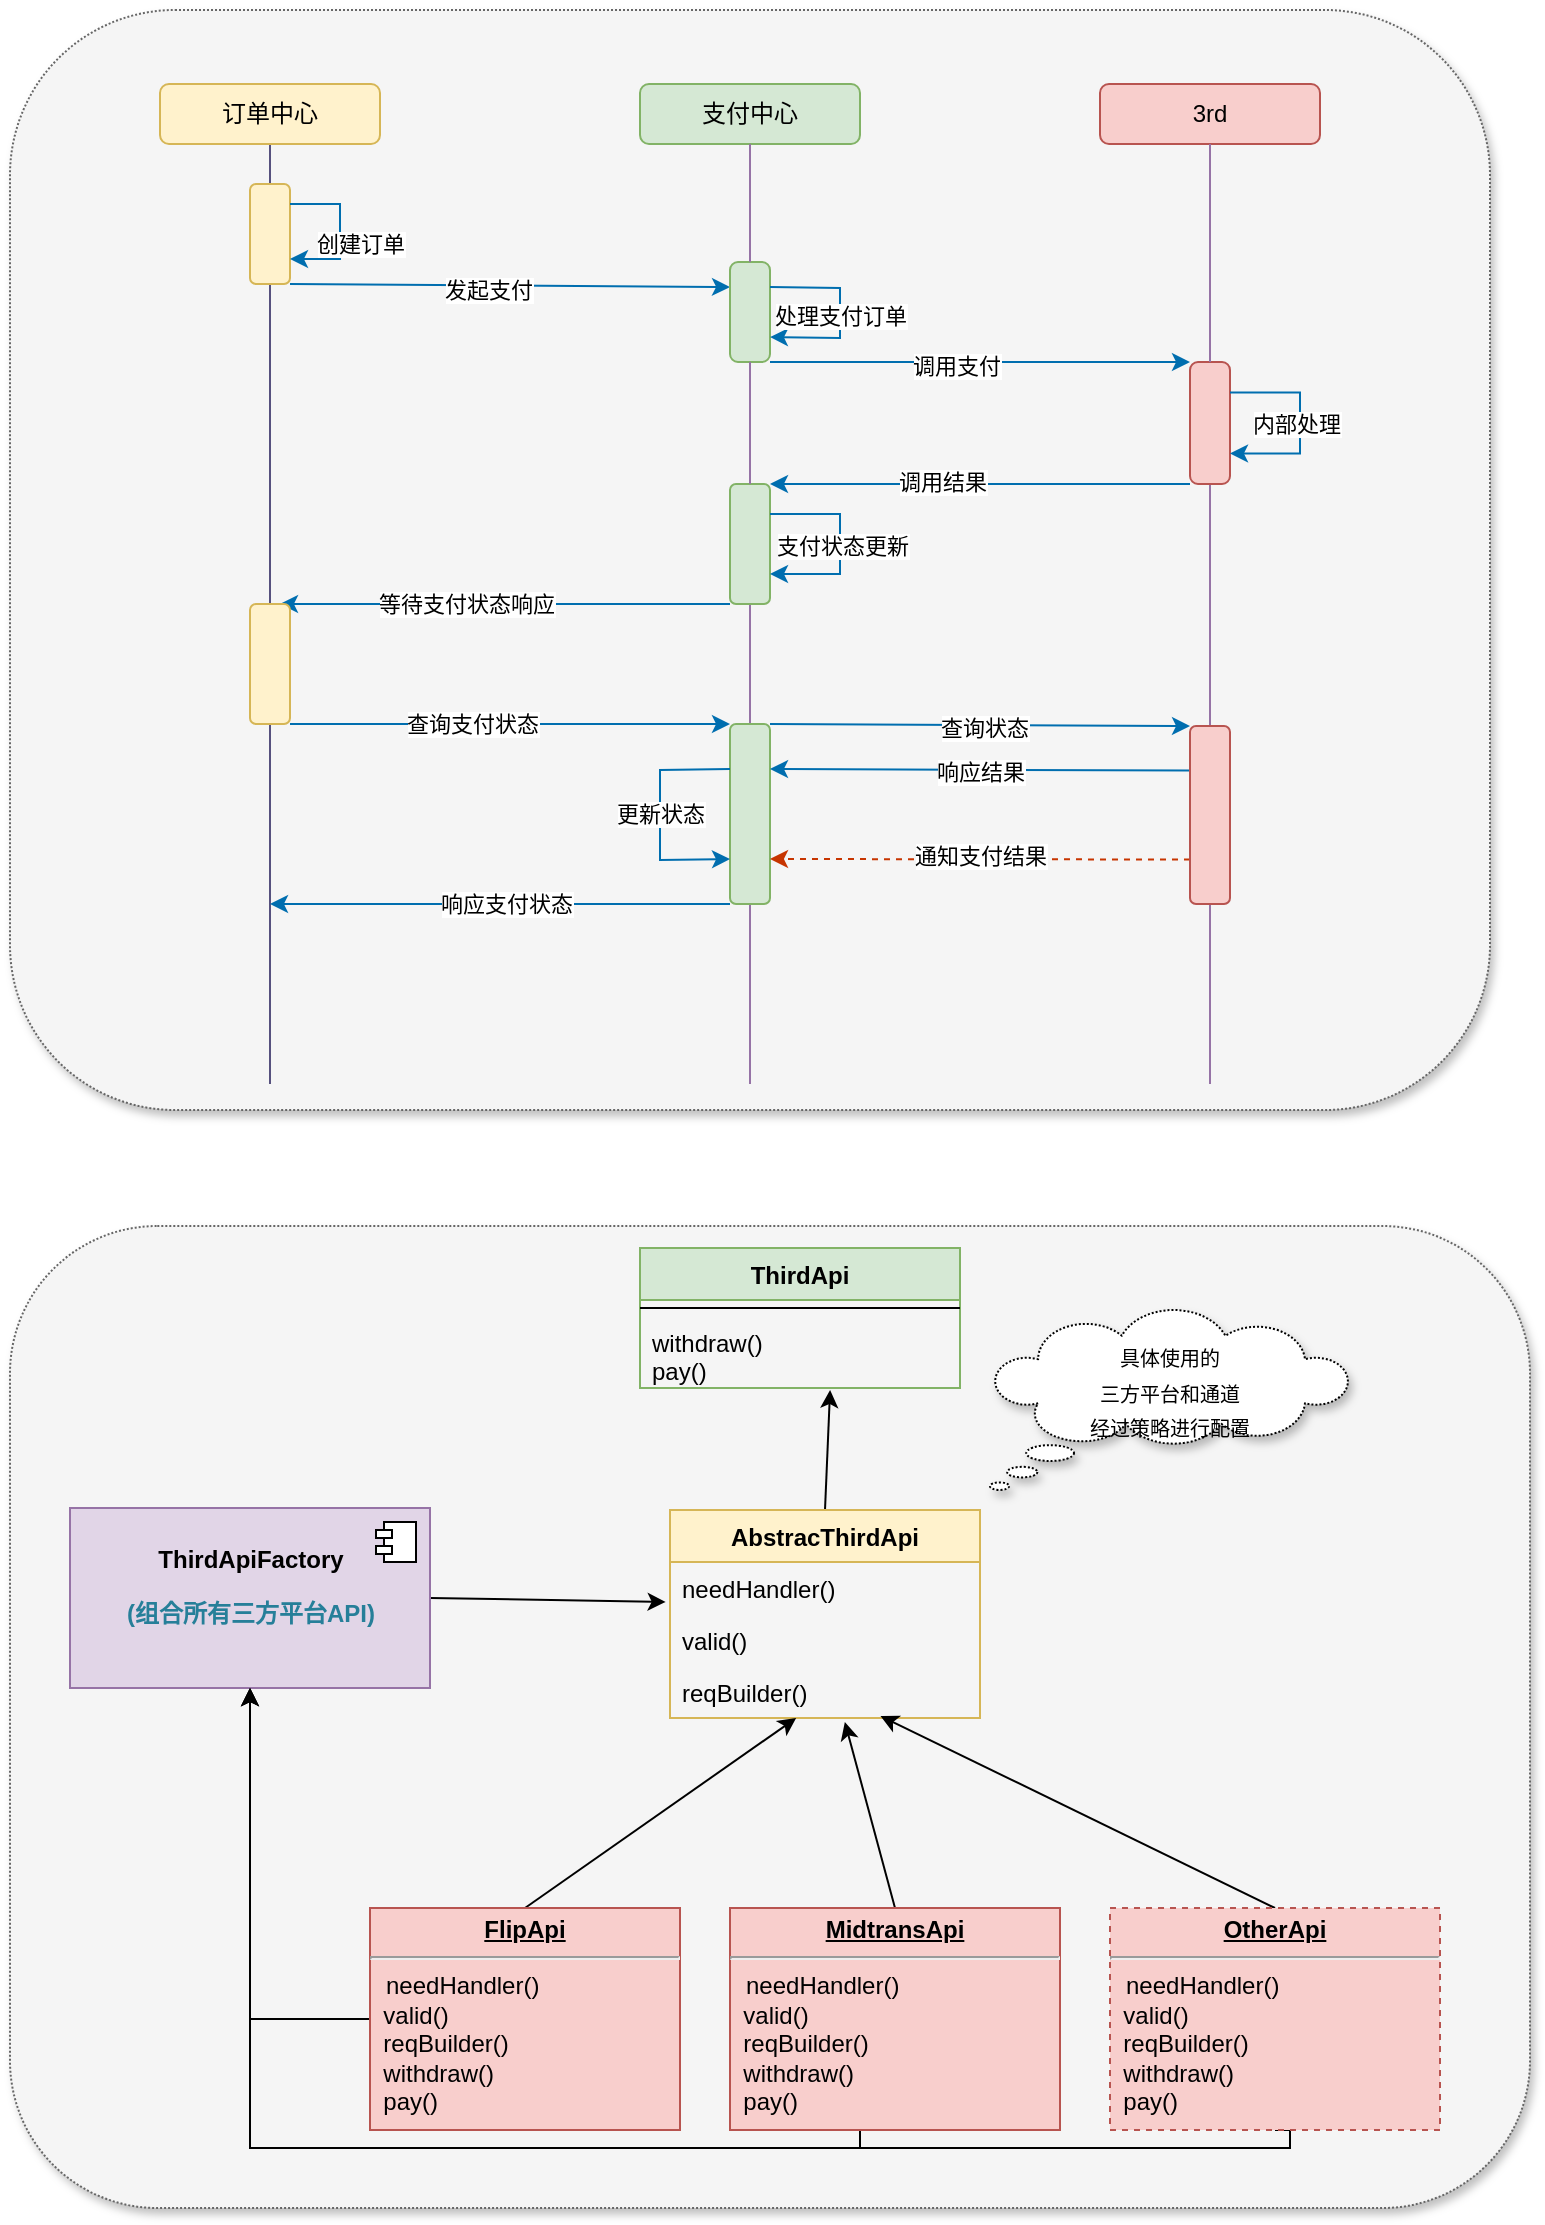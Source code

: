 <mxfile version="16.4.2" type="github">
  <diagram id="hDgSXtl1pIS-HQbCwnqq" name="Page-1">
    <mxGraphModel dx="946" dy="604" grid="1" gridSize="10" guides="1" tooltips="1" connect="1" arrows="1" fold="1" page="1" pageScale="1" pageWidth="1200" pageHeight="1600" background="#ffffff" math="0" shadow="0">
      <root>
        <mxCell id="0" />
        <mxCell id="1" parent="0" />
        <mxCell id="86GMISHKl90TJAuDP3zU-80" value="" style="rounded=1;whiteSpace=wrap;html=1;shadow=1;dashed=1;dashPattern=1 1;fillColor=#f5f5f5;strokeColor=#666666;fontColor=#333333;" vertex="1" parent="1">
          <mxGeometry x="230" y="70" width="740" height="550" as="geometry" />
        </mxCell>
        <mxCell id="86GMISHKl90TJAuDP3zU-79" value="" style="rounded=1;whiteSpace=wrap;html=1;shadow=1;fillColor=#f5f5f5;strokeColor=#666666;fontColor=#333333;dashed=1;dashPattern=1 1;" vertex="1" parent="1">
          <mxGeometry x="230" y="678" width="760" height="491" as="geometry" />
        </mxCell>
        <mxCell id="KyNgDCiQDorarltKWVj6-1" value="" style="edgeStyle=orthogonalEdgeStyle;rounded=0;orthogonalLoop=1;jettySize=auto;html=1;exitX=0.5;exitY=1;exitDx=0;exitDy=0;endArrow=none;shadow=0;strokeColor=#56517e;fillColor=#d0cee2;" parent="1" source="KyNgDCiQDorarltKWVj6-3" target="KyNgDCiQDorarltKWVj6-31" edge="1">
          <mxGeometry relative="1" as="geometry">
            <mxPoint x="360" y="607" as="targetPoint" />
            <mxPoint x="360" y="137" as="sourcePoint" />
          </mxGeometry>
        </mxCell>
        <mxCell id="KyNgDCiQDorarltKWVj6-2" style="edgeStyle=orthogonalEdgeStyle;rounded=0;orthogonalLoop=1;jettySize=auto;html=1;exitX=0.5;exitY=1;exitDx=0;exitDy=0;startArrow=none;fillColor=#d0cee2;strokeColor=#56517e;endArrow=none;endFill=0;" parent="1" source="KyNgDCiQDorarltKWVj6-31" edge="1">
          <mxGeometry relative="1" as="geometry">
            <mxPoint x="360" y="607" as="targetPoint" />
          </mxGeometry>
        </mxCell>
        <mxCell id="KyNgDCiQDorarltKWVj6-3" value="订单中心" style="rounded=1;whiteSpace=wrap;html=1;fillColor=#fff2cc;strokeColor=#d6b656;" parent="1" vertex="1">
          <mxGeometry x="305" y="107" width="110" height="30" as="geometry" />
        </mxCell>
        <mxCell id="KyNgDCiQDorarltKWVj6-4" style="edgeStyle=orthogonalEdgeStyle;rounded=0;orthogonalLoop=1;jettySize=auto;html=1;exitX=0.5;exitY=1;exitDx=0;exitDy=0;startArrow=none;fillColor=#e1d5e7;strokeColor=#9673a6;startFill=0;endArrow=none;endFill=0;" parent="1" source="KyNgDCiQDorarltKWVj6-23" edge="1">
          <mxGeometry relative="1" as="geometry">
            <mxPoint x="600" y="607" as="targetPoint" />
          </mxGeometry>
        </mxCell>
        <mxCell id="KyNgDCiQDorarltKWVj6-5" value="支付中心" style="rounded=1;whiteSpace=wrap;html=1;fillColor=#d5e8d4;strokeColor=#82b366;" parent="1" vertex="1">
          <mxGeometry x="545" y="107" width="110" height="30" as="geometry" />
        </mxCell>
        <mxCell id="KyNgDCiQDorarltKWVj6-6" style="edgeStyle=orthogonalEdgeStyle;rounded=0;orthogonalLoop=1;jettySize=auto;html=1;exitX=0.5;exitY=1;exitDx=0;exitDy=0;startArrow=none;fillColor=#e1d5e7;strokeColor=#9673a6;startFill=0;endArrow=none;endFill=0;" parent="1" source="KyNgDCiQDorarltKWVj6-19" edge="1">
          <mxGeometry relative="1" as="geometry">
            <mxPoint x="830" y="607" as="targetPoint" />
            <Array as="points">
              <mxPoint x="830" y="607" />
            </Array>
          </mxGeometry>
        </mxCell>
        <mxCell id="KyNgDCiQDorarltKWVj6-7" value="3rd" style="rounded=1;whiteSpace=wrap;html=1;glass=0;fillColor=#f8cecc;strokeColor=#b85450;" parent="1" vertex="1">
          <mxGeometry x="775" y="107" width="110" height="30" as="geometry" />
        </mxCell>
        <mxCell id="KyNgDCiQDorarltKWVj6-8" value="" style="rounded=1;whiteSpace=wrap;html=1;shadow=0;fillColor=#fff2cc;strokeColor=#d6b656;" parent="1" vertex="1">
          <mxGeometry x="350" y="157" width="20" height="50" as="geometry" />
        </mxCell>
        <mxCell id="KyNgDCiQDorarltKWVj6-9" value="" style="endArrow=classic;html=1;rounded=0;exitX=1;exitY=1;exitDx=0;exitDy=0;entryX=0;entryY=0.25;entryDx=0;entryDy=0;fillColor=#1ba1e2;strokeColor=#006EAF;" parent="1" source="KyNgDCiQDorarltKWVj6-8" target="KyNgDCiQDorarltKWVj6-11" edge="1">
          <mxGeometry width="50" height="50" relative="1" as="geometry">
            <mxPoint x="615" y="357" as="sourcePoint" />
            <mxPoint x="585" y="207" as="targetPoint" />
          </mxGeometry>
        </mxCell>
        <mxCell id="KyNgDCiQDorarltKWVj6-10" value="发起支付" style="edgeLabel;html=1;align=center;verticalAlign=middle;resizable=0;points=[];" parent="KyNgDCiQDorarltKWVj6-9" vertex="1" connectable="0">
          <mxGeometry x="-0.1" y="-2" relative="1" as="geometry">
            <mxPoint as="offset" />
          </mxGeometry>
        </mxCell>
        <mxCell id="KyNgDCiQDorarltKWVj6-11" value="" style="rounded=1;whiteSpace=wrap;html=1;arcSize=20;fillColor=#d5e8d4;strokeColor=#82b366;" parent="1" vertex="1">
          <mxGeometry x="590" y="196" width="20" height="50" as="geometry" />
        </mxCell>
        <mxCell id="KyNgDCiQDorarltKWVj6-12" value="" style="edgeStyle=orthogonalEdgeStyle;rounded=0;orthogonalLoop=1;jettySize=auto;html=1;exitX=0.5;exitY=1;exitDx=0;exitDy=0;endArrow=none;fillColor=#e1d5e7;strokeColor=#9673a6;" parent="1" source="KyNgDCiQDorarltKWVj6-5" target="KyNgDCiQDorarltKWVj6-11" edge="1">
          <mxGeometry relative="1" as="geometry">
            <mxPoint x="600" y="607" as="targetPoint" />
            <mxPoint x="600" y="137" as="sourcePoint" />
          </mxGeometry>
        </mxCell>
        <mxCell id="KyNgDCiQDorarltKWVj6-13" value="" style="endArrow=classic;html=1;rounded=0;exitX=1;exitY=0.25;exitDx=0;exitDy=0;entryX=1;entryY=0.75;entryDx=0;entryDy=0;fillColor=#1ba1e2;strokeColor=#006EAF;" parent="1" source="KyNgDCiQDorarltKWVj6-11" target="KyNgDCiQDorarltKWVj6-11" edge="1">
          <mxGeometry width="50" height="50" relative="1" as="geometry">
            <mxPoint x="605" y="377" as="sourcePoint" />
            <mxPoint x="645" y="237" as="targetPoint" />
            <Array as="points">
              <mxPoint x="645" y="209" />
              <mxPoint x="645" y="234" />
            </Array>
          </mxGeometry>
        </mxCell>
        <mxCell id="KyNgDCiQDorarltKWVj6-14" value="处理支付订单" style="edgeLabel;html=1;align=center;verticalAlign=middle;resizable=0;points=[];" parent="KyNgDCiQDorarltKWVj6-13" vertex="1" connectable="0">
          <mxGeometry x="0.032" relative="1" as="geometry">
            <mxPoint as="offset" />
          </mxGeometry>
        </mxCell>
        <mxCell id="KyNgDCiQDorarltKWVj6-15" value="" style="endArrow=classic;html=1;rounded=0;exitX=1;exitY=1;exitDx=0;exitDy=0;entryX=0;entryY=0;entryDx=0;entryDy=0;fillColor=#1ba1e2;strokeColor=#006EAF;" parent="1" source="KyNgDCiQDorarltKWVj6-11" target="KyNgDCiQDorarltKWVj6-19" edge="1">
          <mxGeometry width="50" height="50" relative="1" as="geometry">
            <mxPoint x="605" y="347" as="sourcePoint" />
            <mxPoint x="655" y="297" as="targetPoint" />
          </mxGeometry>
        </mxCell>
        <mxCell id="KyNgDCiQDorarltKWVj6-16" value="调用支付" style="edgeLabel;html=1;align=center;verticalAlign=middle;resizable=0;points=[];" parent="KyNgDCiQDorarltKWVj6-15" vertex="1" connectable="0">
          <mxGeometry x="-0.114" y="-2" relative="1" as="geometry">
            <mxPoint as="offset" />
          </mxGeometry>
        </mxCell>
        <mxCell id="KyNgDCiQDorarltKWVj6-17" style="rounded=0;orthogonalLoop=1;jettySize=auto;html=1;exitX=0;exitY=1;exitDx=0;exitDy=0;entryX=1;entryY=0;entryDx=0;entryDy=0;fillColor=#1ba1e2;strokeColor=#006EAF;" parent="1" source="KyNgDCiQDorarltKWVj6-19" target="KyNgDCiQDorarltKWVj6-23" edge="1">
          <mxGeometry relative="1" as="geometry" />
        </mxCell>
        <mxCell id="KyNgDCiQDorarltKWVj6-18" value="调用结果" style="edgeLabel;html=1;align=center;verticalAlign=middle;resizable=0;points=[];" parent="KyNgDCiQDorarltKWVj6-17" vertex="1" connectable="0">
          <mxGeometry x="0.181" y="-1" relative="1" as="geometry">
            <mxPoint as="offset" />
          </mxGeometry>
        </mxCell>
        <mxCell id="KyNgDCiQDorarltKWVj6-19" value="" style="rounded=1;whiteSpace=wrap;html=1;arcSize=20;fillColor=#f8cecc;strokeColor=#b85450;" parent="1" vertex="1">
          <mxGeometry x="820" y="246" width="20" height="61" as="geometry" />
        </mxCell>
        <mxCell id="KyNgDCiQDorarltKWVj6-20" value="" style="edgeStyle=orthogonalEdgeStyle;rounded=0;orthogonalLoop=1;jettySize=auto;html=1;exitX=0.5;exitY=1;exitDx=0;exitDy=0;endArrow=none;fillColor=#e1d5e7;strokeColor=#9673a6;" parent="1" source="KyNgDCiQDorarltKWVj6-7" target="KyNgDCiQDorarltKWVj6-19" edge="1">
          <mxGeometry relative="1" as="geometry">
            <mxPoint x="830" y="607" as="targetPoint" />
            <mxPoint x="830" y="137" as="sourcePoint" />
          </mxGeometry>
        </mxCell>
        <mxCell id="KyNgDCiQDorarltKWVj6-21" style="edgeStyle=elbowEdgeStyle;rounded=0;orthogonalLoop=1;jettySize=auto;html=1;exitX=0;exitY=1;exitDx=0;exitDy=0;entryX=0.75;entryY=0;entryDx=0;entryDy=0;fillColor=#1ba1e2;strokeColor=#006EAF;" parent="1" source="KyNgDCiQDorarltKWVj6-23" target="KyNgDCiQDorarltKWVj6-31" edge="1">
          <mxGeometry relative="1" as="geometry">
            <mxPoint x="375" y="367" as="targetPoint" />
            <Array as="points">
              <mxPoint x="505" y="367" />
            </Array>
          </mxGeometry>
        </mxCell>
        <mxCell id="KyNgDCiQDorarltKWVj6-22" value="等待支付状态响应" style="edgeLabel;html=1;align=center;verticalAlign=middle;resizable=0;points=[];" parent="KyNgDCiQDorarltKWVj6-21" vertex="1" connectable="0">
          <mxGeometry x="0.173" relative="1" as="geometry">
            <mxPoint as="offset" />
          </mxGeometry>
        </mxCell>
        <mxCell id="KyNgDCiQDorarltKWVj6-23" value="" style="rounded=1;whiteSpace=wrap;html=1;fillColor=#d5e8d4;strokeColor=#82b366;" parent="1" vertex="1">
          <mxGeometry x="590" y="307" width="20" height="60" as="geometry" />
        </mxCell>
        <mxCell id="KyNgDCiQDorarltKWVj6-24" value="" style="edgeStyle=orthogonalEdgeStyle;rounded=0;orthogonalLoop=1;jettySize=auto;html=1;exitX=0.5;exitY=1;exitDx=0;exitDy=0;startArrow=none;endArrow=none;fillColor=#e1d5e7;strokeColor=#9673a6;" parent="1" source="KyNgDCiQDorarltKWVj6-11" target="KyNgDCiQDorarltKWVj6-23" edge="1">
          <mxGeometry relative="1" as="geometry">
            <mxPoint x="600" y="607" as="targetPoint" />
            <mxPoint x="600" y="246" as="sourcePoint" />
          </mxGeometry>
        </mxCell>
        <mxCell id="KyNgDCiQDorarltKWVj6-25" style="edgeStyle=orthogonalEdgeStyle;rounded=0;orthogonalLoop=1;jettySize=auto;html=1;exitX=1;exitY=0.25;exitDx=0;exitDy=0;entryX=1;entryY=0.75;entryDx=0;entryDy=0;fillColor=#1ba1e2;strokeColor=#006EAF;" parent="1" source="KyNgDCiQDorarltKWVj6-23" target="KyNgDCiQDorarltKWVj6-23" edge="1">
          <mxGeometry relative="1" as="geometry">
            <Array as="points">
              <mxPoint x="645" y="322" />
              <mxPoint x="645" y="352" />
            </Array>
          </mxGeometry>
        </mxCell>
        <mxCell id="KyNgDCiQDorarltKWVj6-26" value="支付状态更新" style="edgeLabel;html=1;align=center;verticalAlign=middle;resizable=0;points=[];" parent="KyNgDCiQDorarltKWVj6-25" vertex="1" connectable="0">
          <mxGeometry x="0.025" y="1" relative="1" as="geometry">
            <mxPoint as="offset" />
          </mxGeometry>
        </mxCell>
        <mxCell id="KyNgDCiQDorarltKWVj6-27" style="edgeStyle=elbowEdgeStyle;rounded=0;orthogonalLoop=1;jettySize=auto;html=1;exitX=1;exitY=0.25;exitDx=0;exitDy=0;entryX=1;entryY=0.75;entryDx=0;entryDy=0;elbow=vertical;fillColor=#1ba1e2;strokeColor=#006EAF;" parent="1" source="KyNgDCiQDorarltKWVj6-19" target="KyNgDCiQDorarltKWVj6-19" edge="1">
          <mxGeometry relative="1" as="geometry">
            <Array as="points">
              <mxPoint x="875" y="277" />
            </Array>
          </mxGeometry>
        </mxCell>
        <mxCell id="KyNgDCiQDorarltKWVj6-28" value="内部处理" style="edgeLabel;html=1;align=center;verticalAlign=middle;resizable=0;points=[];" parent="KyNgDCiQDorarltKWVj6-27" vertex="1" connectable="0">
          <mxGeometry x="0.363" y="-3" relative="1" as="geometry">
            <mxPoint x="1" y="-12" as="offset" />
          </mxGeometry>
        </mxCell>
        <mxCell id="KyNgDCiQDorarltKWVj6-29" style="rounded=0;orthogonalLoop=1;jettySize=auto;html=1;exitX=1;exitY=1;exitDx=0;exitDy=0;entryX=0;entryY=0;entryDx=0;entryDy=0;fillColor=#1ba1e2;strokeColor=#006EAF;" parent="1" source="KyNgDCiQDorarltKWVj6-31" target="KyNgDCiQDorarltKWVj6-37" edge="1">
          <mxGeometry relative="1" as="geometry" />
        </mxCell>
        <mxCell id="KyNgDCiQDorarltKWVj6-30" value="查询支付状态" style="edgeLabel;html=1;align=center;verticalAlign=middle;resizable=0;points=[];" parent="KyNgDCiQDorarltKWVj6-29" vertex="1" connectable="0">
          <mxGeometry x="-0.173" relative="1" as="geometry">
            <mxPoint as="offset" />
          </mxGeometry>
        </mxCell>
        <mxCell id="KyNgDCiQDorarltKWVj6-31" value="" style="rounded=1;whiteSpace=wrap;html=1;fillColor=#fff2cc;strokeColor=#d6b656;" parent="1" vertex="1">
          <mxGeometry x="350" y="367" width="20" height="60" as="geometry" />
        </mxCell>
        <mxCell id="KyNgDCiQDorarltKWVj6-32" value="创建订单" style="edgeStyle=orthogonalEdgeStyle;rounded=0;orthogonalLoop=1;jettySize=auto;html=1;entryX=1;entryY=0.75;entryDx=0;entryDy=0;fillColor=#1ba1e2;strokeColor=#006EAF;" parent="1" target="KyNgDCiQDorarltKWVj6-8" edge="1">
          <mxGeometry x="0.143" y="10" relative="1" as="geometry">
            <mxPoint x="370" y="167" as="sourcePoint" />
            <Array as="points">
              <mxPoint x="370" y="167" />
              <mxPoint x="395" y="167" />
              <mxPoint x="395" y="195" />
            </Array>
            <mxPoint as="offset" />
          </mxGeometry>
        </mxCell>
        <mxCell id="KyNgDCiQDorarltKWVj6-33" style="edgeStyle=none;rounded=0;orthogonalLoop=1;jettySize=auto;html=1;exitX=1;exitY=0;exitDx=0;exitDy=0;entryX=0;entryY=0;entryDx=0;entryDy=0;fillColor=#1ba1e2;strokeColor=#006EAF;" parent="1" source="KyNgDCiQDorarltKWVj6-37" target="KyNgDCiQDorarltKWVj6-42" edge="1">
          <mxGeometry relative="1" as="geometry" />
        </mxCell>
        <mxCell id="KyNgDCiQDorarltKWVj6-34" value="查询状态" style="edgeLabel;html=1;align=center;verticalAlign=middle;resizable=0;points=[];" parent="KyNgDCiQDorarltKWVj6-33" vertex="1" connectable="0">
          <mxGeometry x="0.019" y="-1" relative="1" as="geometry">
            <mxPoint as="offset" />
          </mxGeometry>
        </mxCell>
        <mxCell id="KyNgDCiQDorarltKWVj6-35" style="rounded=0;orthogonalLoop=1;jettySize=auto;html=1;exitX=0;exitY=1;exitDx=0;exitDy=0;fillColor=#1ba1e2;strokeColor=#006EAF;" parent="1" source="KyNgDCiQDorarltKWVj6-37" edge="1">
          <mxGeometry relative="1" as="geometry">
            <mxPoint x="360" y="517" as="targetPoint" />
            <mxPoint x="585" y="517" as="sourcePoint" />
          </mxGeometry>
        </mxCell>
        <mxCell id="KyNgDCiQDorarltKWVj6-36" value="响应支付状态" style="edgeLabel;html=1;align=center;verticalAlign=middle;resizable=0;points=[];" parent="KyNgDCiQDorarltKWVj6-35" vertex="1" connectable="0">
          <mxGeometry x="-0.021" y="-3" relative="1" as="geometry">
            <mxPoint y="3" as="offset" />
          </mxGeometry>
        </mxCell>
        <mxCell id="KyNgDCiQDorarltKWVj6-37" value="" style="rounded=1;whiteSpace=wrap;html=1;fillColor=#d5e8d4;strokeColor=#82b366;" parent="1" vertex="1">
          <mxGeometry x="590" y="427" width="20" height="90" as="geometry" />
        </mxCell>
        <mxCell id="KyNgDCiQDorarltKWVj6-38" style="rounded=0;orthogonalLoop=1;jettySize=auto;html=1;exitX=0;exitY=0.25;exitDx=0;exitDy=0;entryX=1;entryY=0.25;entryDx=0;entryDy=0;fillColor=#1ba1e2;strokeColor=#006EAF;" parent="1" source="KyNgDCiQDorarltKWVj6-42" target="KyNgDCiQDorarltKWVj6-37" edge="1">
          <mxGeometry relative="1" as="geometry">
            <mxPoint x="820" y="449" as="sourcePoint" />
            <mxPoint x="615" y="454" as="targetPoint" />
          </mxGeometry>
        </mxCell>
        <mxCell id="KyNgDCiQDorarltKWVj6-39" value="响应结果" style="edgeLabel;html=1;align=center;verticalAlign=middle;resizable=0;points=[];" parent="KyNgDCiQDorarltKWVj6-38" vertex="1" connectable="0">
          <mxGeometry x="-0.181" y="1" relative="1" as="geometry">
            <mxPoint x="-19" as="offset" />
          </mxGeometry>
        </mxCell>
        <mxCell id="KyNgDCiQDorarltKWVj6-40" style="edgeStyle=none;rounded=0;orthogonalLoop=1;jettySize=auto;html=1;dashed=1;exitX=0;exitY=0.75;exitDx=0;exitDy=0;fillColor=#fa6800;strokeColor=#C73500;entryX=1;entryY=0.75;entryDx=0;entryDy=0;" parent="1" source="KyNgDCiQDorarltKWVj6-42" target="KyNgDCiQDorarltKWVj6-37" edge="1">
          <mxGeometry relative="1" as="geometry">
            <mxPoint x="610" y="497" as="targetPoint" />
            <mxPoint x="810" y="497" as="sourcePoint" />
          </mxGeometry>
        </mxCell>
        <mxCell id="KyNgDCiQDorarltKWVj6-41" value="通知支付结果" style="edgeLabel;html=1;align=center;verticalAlign=middle;resizable=0;points=[];" parent="KyNgDCiQDorarltKWVj6-40" vertex="1" connectable="0">
          <mxGeometry x="0.114" y="-2" relative="1" as="geometry">
            <mxPoint x="12" as="offset" />
          </mxGeometry>
        </mxCell>
        <mxCell id="KyNgDCiQDorarltKWVj6-42" value="" style="rounded=1;whiteSpace=wrap;html=1;fillColor=#f8cecc;strokeColor=#b85450;" parent="1" vertex="1">
          <mxGeometry x="820" y="428" width="20" height="89" as="geometry" />
        </mxCell>
        <mxCell id="KyNgDCiQDorarltKWVj6-43" value="更新状态" style="edgeStyle=none;rounded=0;orthogonalLoop=1;jettySize=auto;html=1;exitX=0;exitY=0.25;exitDx=0;exitDy=0;entryX=0;entryY=0.75;entryDx=0;entryDy=0;fillColor=#1ba1e2;strokeColor=#006EAF;" parent="1" source="KyNgDCiQDorarltKWVj6-37" target="KyNgDCiQDorarltKWVj6-37" edge="1">
          <mxGeometry relative="1" as="geometry">
            <Array as="points">
              <mxPoint x="555" y="450" />
              <mxPoint x="555" y="495" />
            </Array>
          </mxGeometry>
        </mxCell>
        <mxCell id="86GMISHKl90TJAuDP3zU-86" style="rounded=0;orthogonalLoop=1;jettySize=auto;html=1;exitX=0.5;exitY=0;exitDx=0;exitDy=0;entryX=0.594;entryY=1.028;entryDx=0;entryDy=0;entryPerimeter=0;fontSize=10;startArrow=none;startFill=0;" edge="1" parent="1" source="86GMISHKl90TJAuDP3zU-55" target="86GMISHKl90TJAuDP3zU-62">
          <mxGeometry relative="1" as="geometry" />
        </mxCell>
        <mxCell id="86GMISHKl90TJAuDP3zU-55" value="AbstracThirdApi" style="swimlane;fontStyle=1;childLayout=stackLayout;horizontal=1;startSize=26;fillColor=#fff2cc;horizontalStack=0;resizeParent=1;resizeParentMax=0;resizeLast=0;collapsible=1;marginBottom=0;strokeColor=#d6b656;" vertex="1" parent="1">
          <mxGeometry x="560" y="820" width="155" height="104" as="geometry">
            <mxRectangle x="355" y="819" width="130" height="26" as="alternateBounds" />
          </mxGeometry>
        </mxCell>
        <mxCell id="86GMISHKl90TJAuDP3zU-56" value="needHandler()&#xa;" style="text;strokeColor=none;fillColor=none;align=left;verticalAlign=top;spacingLeft=4;spacingRight=4;overflow=hidden;rotatable=0;points=[[0,0.5],[1,0.5]];portConstraint=eastwest;" vertex="1" parent="86GMISHKl90TJAuDP3zU-55">
          <mxGeometry y="26" width="155" height="26" as="geometry" />
        </mxCell>
        <mxCell id="86GMISHKl90TJAuDP3zU-57" value="valid()" style="text;strokeColor=none;fillColor=none;align=left;verticalAlign=top;spacingLeft=4;spacingRight=4;overflow=hidden;rotatable=0;points=[[0,0.5],[1,0.5]];portConstraint=eastwest;" vertex="1" parent="86GMISHKl90TJAuDP3zU-55">
          <mxGeometry y="52" width="155" height="26" as="geometry" />
        </mxCell>
        <mxCell id="86GMISHKl90TJAuDP3zU-58" value="reqBuilder()" style="text;strokeColor=none;fillColor=none;align=left;verticalAlign=top;spacingLeft=4;spacingRight=4;overflow=hidden;rotatable=0;points=[[0,0.5],[1,0.5]];portConstraint=eastwest;" vertex="1" parent="86GMISHKl90TJAuDP3zU-55">
          <mxGeometry y="78" width="155" height="26" as="geometry" />
        </mxCell>
        <mxCell id="86GMISHKl90TJAuDP3zU-59" value="ThirdApi" style="swimlane;fontStyle=1;align=center;verticalAlign=top;childLayout=stackLayout;horizontal=1;startSize=26;horizontalStack=0;resizeParent=1;resizeParentMax=0;resizeLast=0;collapsible=1;marginBottom=0;fillColor=#d5e8d4;strokeColor=#82b366;" vertex="1" parent="1">
          <mxGeometry x="545" y="689" width="160" height="70" as="geometry">
            <mxRectangle x="365" y="689" width="90" height="26" as="alternateBounds" />
          </mxGeometry>
        </mxCell>
        <mxCell id="86GMISHKl90TJAuDP3zU-61" value="" style="line;strokeWidth=1;fillColor=none;align=left;verticalAlign=middle;spacingTop=-1;spacingLeft=3;spacingRight=3;rotatable=0;labelPosition=right;points=[];portConstraint=eastwest;" vertex="1" parent="86GMISHKl90TJAuDP3zU-59">
          <mxGeometry y="26" width="160" height="8" as="geometry" />
        </mxCell>
        <mxCell id="86GMISHKl90TJAuDP3zU-62" value="withdraw()&#xa;pay()" style="text;strokeColor=none;fillColor=none;align=left;verticalAlign=top;spacingLeft=4;spacingRight=4;overflow=hidden;rotatable=0;points=[[0,0.5],[1,0.5]];portConstraint=eastwest;" vertex="1" parent="86GMISHKl90TJAuDP3zU-59">
          <mxGeometry y="34" width="160" height="36" as="geometry" />
        </mxCell>
        <mxCell id="86GMISHKl90TJAuDP3zU-67" style="edgeStyle=none;rounded=0;orthogonalLoop=1;jettySize=auto;html=1;exitX=1;exitY=0.5;exitDx=0;exitDy=0;entryX=-0.014;entryY=0.769;entryDx=0;entryDy=0;entryPerimeter=0;startArrow=none;startFill=0;" edge="1" parent="1" source="86GMISHKl90TJAuDP3zU-65" target="86GMISHKl90TJAuDP3zU-56">
          <mxGeometry relative="1" as="geometry" />
        </mxCell>
        <mxCell id="86GMISHKl90TJAuDP3zU-65" value="&lt;b&gt;ThirdApiFactory&lt;br&gt;&lt;/b&gt;&lt;blockquote&gt;&lt;span style=&quot;color: rgb(38 , 127 , 153)&quot;&gt;&lt;b&gt;(组合所有三方平台API)&lt;/b&gt;&lt;/span&gt;&lt;/blockquote&gt;" style="html=1;dropTarget=0;fillColor=#e1d5e7;strokeColor=#9673a6;" vertex="1" parent="1">
          <mxGeometry x="260" y="819" width="180" height="90" as="geometry" />
        </mxCell>
        <mxCell id="86GMISHKl90TJAuDP3zU-66" value="" style="shape=module;jettyWidth=8;jettyHeight=4;" vertex="1" parent="86GMISHKl90TJAuDP3zU-65">
          <mxGeometry x="1" width="20" height="20" relative="1" as="geometry">
            <mxPoint x="-27" y="7" as="offset" />
          </mxGeometry>
        </mxCell>
        <mxCell id="86GMISHKl90TJAuDP3zU-71" style="edgeStyle=none;rounded=0;orthogonalLoop=1;jettySize=auto;html=1;exitX=0.5;exitY=0;exitDx=0;exitDy=0;entryX=0.407;entryY=1;entryDx=0;entryDy=0;entryPerimeter=0;startArrow=none;startFill=0;" edge="1" parent="1" source="86GMISHKl90TJAuDP3zU-69" target="86GMISHKl90TJAuDP3zU-58">
          <mxGeometry relative="1" as="geometry" />
        </mxCell>
        <mxCell id="86GMISHKl90TJAuDP3zU-75" style="edgeStyle=orthogonalEdgeStyle;rounded=0;orthogonalLoop=1;jettySize=auto;html=1;exitX=0;exitY=0.5;exitDx=0;exitDy=0;entryX=0.5;entryY=1;entryDx=0;entryDy=0;startArrow=none;startFill=0;" edge="1" parent="1" source="86GMISHKl90TJAuDP3zU-69" target="86GMISHKl90TJAuDP3zU-65">
          <mxGeometry relative="1" as="geometry" />
        </mxCell>
        <mxCell id="86GMISHKl90TJAuDP3zU-69" value="&lt;p style=&quot;margin: 4px 0px 0px ; text-align: center&quot;&gt;&lt;b&gt;&lt;u&gt;FlipApi&lt;/u&gt;&lt;/b&gt;&lt;br&gt;&lt;/p&gt;&lt;hr&gt;&lt;p style=&quot;margin: 0px ; margin-left: 8px&quot;&gt;needHandler()&lt;/p&gt;&lt;div&gt;&lt;span&gt;&amp;nbsp; &lt;/span&gt;valid()&lt;br&gt;&amp;nbsp; reqBuilder()&lt;br&gt;&lt;/div&gt;&lt;div&gt;&amp;nbsp; withdraw()&lt;br style=&quot;padding: 0px ; margin: 0px&quot;&gt;&amp;nbsp; pay()&lt;br&gt;&lt;/div&gt;" style="verticalAlign=top;align=left;overflow=fill;fontSize=12;fontFamily=Helvetica;html=1;fillColor=#f8cecc;strokeColor=#b85450;" vertex="1" parent="1">
          <mxGeometry x="410" y="1019" width="155" height="111" as="geometry" />
        </mxCell>
        <mxCell id="86GMISHKl90TJAuDP3zU-72" style="edgeStyle=none;rounded=0;orthogonalLoop=1;jettySize=auto;html=1;exitX=0.5;exitY=0;exitDx=0;exitDy=0;startArrow=none;startFill=0;entryX=0.564;entryY=1.077;entryDx=0;entryDy=0;entryPerimeter=0;" edge="1" parent="1" source="86GMISHKl90TJAuDP3zU-70" target="86GMISHKl90TJAuDP3zU-58">
          <mxGeometry relative="1" as="geometry">
            <mxPoint x="630" y="919" as="targetPoint" />
          </mxGeometry>
        </mxCell>
        <mxCell id="86GMISHKl90TJAuDP3zU-76" style="edgeStyle=orthogonalEdgeStyle;rounded=0;orthogonalLoop=1;jettySize=auto;html=1;exitX=0.5;exitY=1;exitDx=0;exitDy=0;entryX=0.5;entryY=1;entryDx=0;entryDy=0;startArrow=none;startFill=0;" edge="1" parent="1" source="86GMISHKl90TJAuDP3zU-70" target="86GMISHKl90TJAuDP3zU-65">
          <mxGeometry relative="1" as="geometry">
            <Array as="points">
              <mxPoint x="655" y="1139" />
              <mxPoint x="350" y="1139" />
            </Array>
          </mxGeometry>
        </mxCell>
        <mxCell id="86GMISHKl90TJAuDP3zU-70" value="&lt;p style=&quot;margin: 4px 0px 0px ; text-align: center&quot;&gt;&lt;b&gt;&lt;u&gt;MidtransApi&lt;/u&gt;&lt;/b&gt;&lt;/p&gt;&lt;hr&gt;&lt;p style=&quot;margin: 0px 0px 0px 8px&quot;&gt;needHandler()&lt;/p&gt;&lt;div&gt;&lt;span&gt;&amp;nbsp; &lt;/span&gt;valid()&lt;br&gt;&amp;nbsp; reqBuilder()&lt;/div&gt;&lt;div&gt;&amp;nbsp; withdraw()&lt;br style=&quot;padding: 0px ; margin: 0px&quot;&gt;&amp;nbsp; pay()&lt;br&gt;&lt;/div&gt;" style="verticalAlign=top;align=left;overflow=fill;fontSize=12;fontFamily=Helvetica;html=1;fillColor=#f8cecc;strokeColor=#b85450;" vertex="1" parent="1">
          <mxGeometry x="590" y="1019" width="165" height="111" as="geometry" />
        </mxCell>
        <mxCell id="86GMISHKl90TJAuDP3zU-74" style="edgeStyle=none;rounded=0;orthogonalLoop=1;jettySize=auto;html=1;exitX=0.5;exitY=0;exitDx=0;exitDy=0;entryX=0.679;entryY=0.962;entryDx=0;entryDy=0;entryPerimeter=0;startArrow=none;startFill=0;" edge="1" parent="1" source="86GMISHKl90TJAuDP3zU-73" target="86GMISHKl90TJAuDP3zU-58">
          <mxGeometry relative="1" as="geometry" />
        </mxCell>
        <mxCell id="86GMISHKl90TJAuDP3zU-78" style="edgeStyle=orthogonalEdgeStyle;rounded=0;orthogonalLoop=1;jettySize=auto;html=1;exitX=0.5;exitY=1;exitDx=0;exitDy=0;startArrow=none;startFill=0;" edge="1" parent="1" source="86GMISHKl90TJAuDP3zU-73">
          <mxGeometry relative="1" as="geometry">
            <mxPoint x="350" y="909" as="targetPoint" />
            <Array as="points">
              <mxPoint x="870" y="1139" />
              <mxPoint x="350" y="1139" />
            </Array>
          </mxGeometry>
        </mxCell>
        <mxCell id="86GMISHKl90TJAuDP3zU-73" value="&lt;p style=&quot;margin: 4px 0px 0px ; text-align: center&quot;&gt;&lt;b&gt;&lt;u&gt;OtherApi&lt;/u&gt;&lt;/b&gt;&lt;br&gt;&lt;/p&gt;&lt;hr&gt;&lt;p style=&quot;margin: 0px 0px 0px 8px&quot;&gt;needHandler()&lt;/p&gt;&lt;div&gt;&lt;span&gt;&amp;nbsp; &lt;/span&gt;valid()&lt;br&gt;&amp;nbsp; reqBuilder()&lt;/div&gt;&lt;div&gt;&amp;nbsp; withdraw()&lt;br style=&quot;padding: 0px ; margin: 0px&quot;&gt;&amp;nbsp; pay()&lt;br&gt;&lt;/div&gt;" style="verticalAlign=top;align=left;overflow=fill;fontSize=12;fontFamily=Helvetica;html=1;fillColor=#f8cecc;strokeColor=#b85450;dashed=1;" vertex="1" parent="1">
          <mxGeometry x="780" y="1019" width="165" height="111" as="geometry" />
        </mxCell>
        <mxCell id="86GMISHKl90TJAuDP3zU-83" value="&lt;sup&gt;具体使用的&lt;br&gt;三方平台和通道&lt;br&gt;经过策略进行配置&lt;/sup&gt;" style="whiteSpace=wrap;html=1;shape=mxgraph.basic.cloud_callout;shadow=1;dashed=1;dashPattern=1 1;align=center;" vertex="1" parent="1">
          <mxGeometry x="720" y="720" width="180" height="90" as="geometry" />
        </mxCell>
      </root>
    </mxGraphModel>
  </diagram>
</mxfile>
